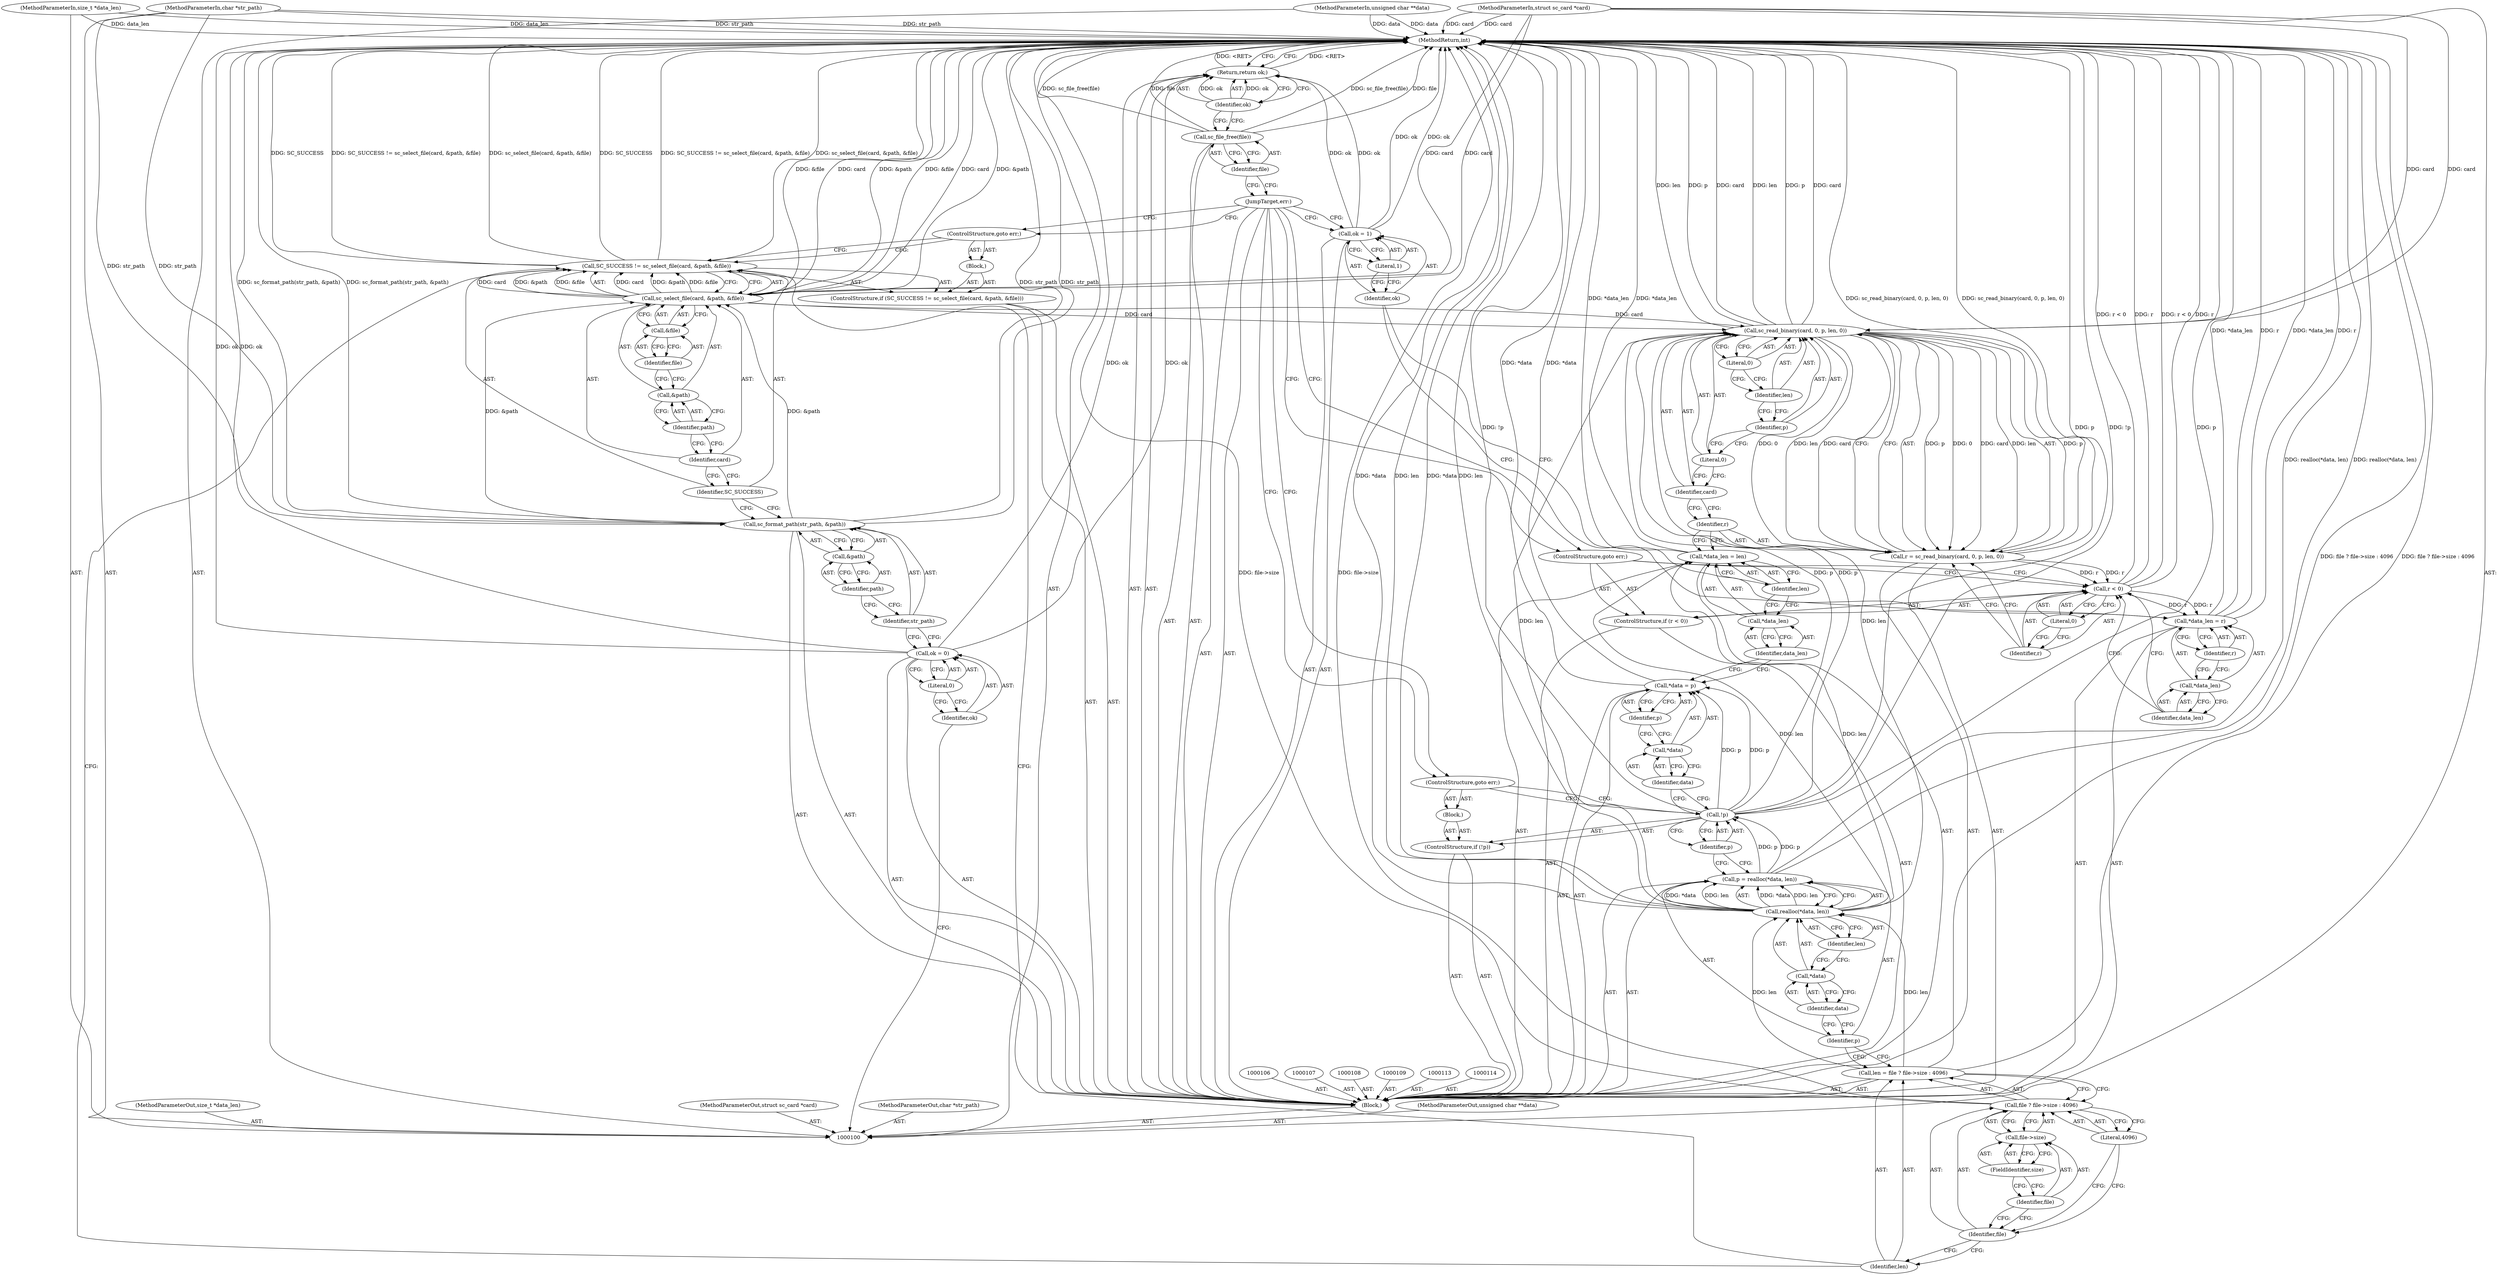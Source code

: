 digraph "1_OpenSC_360e95d45ac4123255a4c796db96337f332160ad#diff-d643a0fa169471dbf2912f4866dc49c5_10" {
"1000182" [label="(MethodReturn,int)"];
"1000101" [label="(MethodParameterIn,struct sc_card *card)"];
"1000261" [label="(MethodParameterOut,struct sc_card *card)"];
"1000102" [label="(MethodParameterIn,char *str_path)"];
"1000262" [label="(MethodParameterOut,char *str_path)"];
"1000103" [label="(MethodParameterIn,unsigned char **data)"];
"1000263" [label="(MethodParameterOut,unsigned char **data)"];
"1000104" [label="(MethodParameterIn,size_t *data_len)"];
"1000264" [label="(MethodParameterOut,size_t *data_len)"];
"1000115" [label="(Call,sc_format_path(str_path, &path))"];
"1000116" [label="(Identifier,str_path)"];
"1000117" [label="(Call,&path)"];
"1000118" [label="(Identifier,path)"];
"1000119" [label="(ControlStructure,if (SC_SUCCESS != sc_select_file(card, &path, &file)))"];
"1000122" [label="(Call,sc_select_file(card, &path, &file))"];
"1000123" [label="(Identifier,card)"];
"1000124" [label="(Call,&path)"];
"1000125" [label="(Identifier,path)"];
"1000126" [label="(Call,&file)"];
"1000127" [label="(Identifier,file)"];
"1000120" [label="(Call,SC_SUCCESS != sc_select_file(card, &path, &file))"];
"1000121" [label="(Identifier,SC_SUCCESS)"];
"1000128" [label="(Block,)"];
"1000129" [label="(ControlStructure,goto err;)"];
"1000130" [label="(Call,len = file ? file->size : 4096)"];
"1000131" [label="(Identifier,len)"];
"1000134" [label="(Call,file->size)"];
"1000135" [label="(Identifier,file)"];
"1000136" [label="(FieldIdentifier,size)"];
"1000137" [label="(Literal,4096)"];
"1000132" [label="(Call,file ? file->size : 4096)"];
"1000133" [label="(Identifier,file)"];
"1000141" [label="(Call,*data)"];
"1000142" [label="(Identifier,data)"];
"1000138" [label="(Call,p = realloc(*data, len))"];
"1000139" [label="(Identifier,p)"];
"1000143" [label="(Identifier,len)"];
"1000140" [label="(Call,realloc(*data, len))"];
"1000147" [label="(Block,)"];
"1000144" [label="(ControlStructure,if (!p))"];
"1000145" [label="(Call,!p)"];
"1000146" [label="(Identifier,p)"];
"1000148" [label="(ControlStructure,goto err;)"];
"1000105" [label="(Block,)"];
"1000149" [label="(Call,*data = p)"];
"1000150" [label="(Call,*data)"];
"1000151" [label="(Identifier,data)"];
"1000152" [label="(Identifier,p)"];
"1000153" [label="(Call,*data_len = len)"];
"1000154" [label="(Call,*data_len)"];
"1000156" [label="(Identifier,len)"];
"1000155" [label="(Identifier,data_len)"];
"1000157" [label="(Call,r = sc_read_binary(card, 0, p, len, 0))"];
"1000158" [label="(Identifier,r)"];
"1000160" [label="(Identifier,card)"];
"1000161" [label="(Literal,0)"];
"1000162" [label="(Identifier,p)"];
"1000163" [label="(Identifier,len)"];
"1000164" [label="(Literal,0)"];
"1000159" [label="(Call,sc_read_binary(card, 0, p, len, 0))"];
"1000165" [label="(ControlStructure,if (r < 0))"];
"1000166" [label="(Call,r < 0)"];
"1000167" [label="(Identifier,r)"];
"1000168" [label="(Literal,0)"];
"1000169" [label="(ControlStructure,goto err;)"];
"1000170" [label="(Call,*data_len = r)"];
"1000171" [label="(Call,*data_len)"];
"1000173" [label="(Identifier,r)"];
"1000172" [label="(Identifier,data_len)"];
"1000174" [label="(Call,ok = 1)"];
"1000175" [label="(Identifier,ok)"];
"1000176" [label="(Literal,1)"];
"1000177" [label="(JumpTarget,err:)"];
"1000178" [label="(Call,sc_file_free(file))"];
"1000179" [label="(Identifier,file)"];
"1000180" [label="(Return,return ok;)"];
"1000181" [label="(Identifier,ok)"];
"1000112" [label="(Literal,0)"];
"1000110" [label="(Call,ok = 0)"];
"1000111" [label="(Identifier,ok)"];
"1000182" -> "1000100"  [label="AST: "];
"1000182" -> "1000180"  [label="CFG: "];
"1000159" -> "1000182"  [label="DDG: card"];
"1000159" -> "1000182"  [label="DDG: len"];
"1000159" -> "1000182"  [label="DDG: p"];
"1000102" -> "1000182"  [label="DDG: str_path"];
"1000153" -> "1000182"  [label="DDG: *data_len"];
"1000122" -> "1000182"  [label="DDG: &path"];
"1000122" -> "1000182"  [label="DDG: &file"];
"1000122" -> "1000182"  [label="DDG: card"];
"1000178" -> "1000182"  [label="DDG: sc_file_free(file)"];
"1000178" -> "1000182"  [label="DDG: file"];
"1000157" -> "1000182"  [label="DDG: sc_read_binary(card, 0, p, len, 0)"];
"1000104" -> "1000182"  [label="DDG: data_len"];
"1000130" -> "1000182"  [label="DDG: file ? file->size : 4096"];
"1000140" -> "1000182"  [label="DDG: *data"];
"1000140" -> "1000182"  [label="DDG: len"];
"1000166" -> "1000182"  [label="DDG: r < 0"];
"1000166" -> "1000182"  [label="DDG: r"];
"1000138" -> "1000182"  [label="DDG: realloc(*data, len)"];
"1000103" -> "1000182"  [label="DDG: data"];
"1000132" -> "1000182"  [label="DDG: file->size"];
"1000115" -> "1000182"  [label="DDG: sc_format_path(str_path, &path)"];
"1000115" -> "1000182"  [label="DDG: str_path"];
"1000120" -> "1000182"  [label="DDG: SC_SUCCESS"];
"1000120" -> "1000182"  [label="DDG: SC_SUCCESS != sc_select_file(card, &path, &file)"];
"1000120" -> "1000182"  [label="DDG: sc_select_file(card, &path, &file)"];
"1000101" -> "1000182"  [label="DDG: card"];
"1000170" -> "1000182"  [label="DDG: r"];
"1000170" -> "1000182"  [label="DDG: *data_len"];
"1000145" -> "1000182"  [label="DDG: !p"];
"1000145" -> "1000182"  [label="DDG: p"];
"1000149" -> "1000182"  [label="DDG: *data"];
"1000110" -> "1000182"  [label="DDG: ok"];
"1000174" -> "1000182"  [label="DDG: ok"];
"1000180" -> "1000182"  [label="DDG: <RET>"];
"1000101" -> "1000100"  [label="AST: "];
"1000101" -> "1000182"  [label="DDG: card"];
"1000101" -> "1000122"  [label="DDG: card"];
"1000101" -> "1000159"  [label="DDG: card"];
"1000261" -> "1000100"  [label="AST: "];
"1000102" -> "1000100"  [label="AST: "];
"1000102" -> "1000182"  [label="DDG: str_path"];
"1000102" -> "1000115"  [label="DDG: str_path"];
"1000262" -> "1000100"  [label="AST: "];
"1000103" -> "1000100"  [label="AST: "];
"1000103" -> "1000182"  [label="DDG: data"];
"1000263" -> "1000100"  [label="AST: "];
"1000104" -> "1000100"  [label="AST: "];
"1000104" -> "1000182"  [label="DDG: data_len"];
"1000264" -> "1000100"  [label="AST: "];
"1000115" -> "1000105"  [label="AST: "];
"1000115" -> "1000117"  [label="CFG: "];
"1000116" -> "1000115"  [label="AST: "];
"1000117" -> "1000115"  [label="AST: "];
"1000121" -> "1000115"  [label="CFG: "];
"1000115" -> "1000182"  [label="DDG: sc_format_path(str_path, &path)"];
"1000115" -> "1000182"  [label="DDG: str_path"];
"1000102" -> "1000115"  [label="DDG: str_path"];
"1000115" -> "1000122"  [label="DDG: &path"];
"1000116" -> "1000115"  [label="AST: "];
"1000116" -> "1000110"  [label="CFG: "];
"1000118" -> "1000116"  [label="CFG: "];
"1000117" -> "1000115"  [label="AST: "];
"1000117" -> "1000118"  [label="CFG: "];
"1000118" -> "1000117"  [label="AST: "];
"1000115" -> "1000117"  [label="CFG: "];
"1000118" -> "1000117"  [label="AST: "];
"1000118" -> "1000116"  [label="CFG: "];
"1000117" -> "1000118"  [label="CFG: "];
"1000119" -> "1000105"  [label="AST: "];
"1000120" -> "1000119"  [label="AST: "];
"1000128" -> "1000119"  [label="AST: "];
"1000122" -> "1000120"  [label="AST: "];
"1000122" -> "1000126"  [label="CFG: "];
"1000123" -> "1000122"  [label="AST: "];
"1000124" -> "1000122"  [label="AST: "];
"1000126" -> "1000122"  [label="AST: "];
"1000120" -> "1000122"  [label="CFG: "];
"1000122" -> "1000182"  [label="DDG: &path"];
"1000122" -> "1000182"  [label="DDG: &file"];
"1000122" -> "1000182"  [label="DDG: card"];
"1000122" -> "1000120"  [label="DDG: card"];
"1000122" -> "1000120"  [label="DDG: &path"];
"1000122" -> "1000120"  [label="DDG: &file"];
"1000101" -> "1000122"  [label="DDG: card"];
"1000115" -> "1000122"  [label="DDG: &path"];
"1000122" -> "1000159"  [label="DDG: card"];
"1000123" -> "1000122"  [label="AST: "];
"1000123" -> "1000121"  [label="CFG: "];
"1000125" -> "1000123"  [label="CFG: "];
"1000124" -> "1000122"  [label="AST: "];
"1000124" -> "1000125"  [label="CFG: "];
"1000125" -> "1000124"  [label="AST: "];
"1000127" -> "1000124"  [label="CFG: "];
"1000125" -> "1000124"  [label="AST: "];
"1000125" -> "1000123"  [label="CFG: "];
"1000124" -> "1000125"  [label="CFG: "];
"1000126" -> "1000122"  [label="AST: "];
"1000126" -> "1000127"  [label="CFG: "];
"1000127" -> "1000126"  [label="AST: "];
"1000122" -> "1000126"  [label="CFG: "];
"1000127" -> "1000126"  [label="AST: "];
"1000127" -> "1000124"  [label="CFG: "];
"1000126" -> "1000127"  [label="CFG: "];
"1000120" -> "1000119"  [label="AST: "];
"1000120" -> "1000122"  [label="CFG: "];
"1000121" -> "1000120"  [label="AST: "];
"1000122" -> "1000120"  [label="AST: "];
"1000129" -> "1000120"  [label="CFG: "];
"1000131" -> "1000120"  [label="CFG: "];
"1000120" -> "1000182"  [label="DDG: SC_SUCCESS"];
"1000120" -> "1000182"  [label="DDG: SC_SUCCESS != sc_select_file(card, &path, &file)"];
"1000120" -> "1000182"  [label="DDG: sc_select_file(card, &path, &file)"];
"1000122" -> "1000120"  [label="DDG: card"];
"1000122" -> "1000120"  [label="DDG: &path"];
"1000122" -> "1000120"  [label="DDG: &file"];
"1000121" -> "1000120"  [label="AST: "];
"1000121" -> "1000115"  [label="CFG: "];
"1000123" -> "1000121"  [label="CFG: "];
"1000128" -> "1000119"  [label="AST: "];
"1000129" -> "1000128"  [label="AST: "];
"1000129" -> "1000128"  [label="AST: "];
"1000129" -> "1000120"  [label="CFG: "];
"1000177" -> "1000129"  [label="CFG: "];
"1000130" -> "1000105"  [label="AST: "];
"1000130" -> "1000132"  [label="CFG: "];
"1000131" -> "1000130"  [label="AST: "];
"1000132" -> "1000130"  [label="AST: "];
"1000139" -> "1000130"  [label="CFG: "];
"1000130" -> "1000182"  [label="DDG: file ? file->size : 4096"];
"1000130" -> "1000140"  [label="DDG: len"];
"1000131" -> "1000130"  [label="AST: "];
"1000131" -> "1000120"  [label="CFG: "];
"1000133" -> "1000131"  [label="CFG: "];
"1000134" -> "1000132"  [label="AST: "];
"1000134" -> "1000136"  [label="CFG: "];
"1000135" -> "1000134"  [label="AST: "];
"1000136" -> "1000134"  [label="AST: "];
"1000132" -> "1000134"  [label="CFG: "];
"1000135" -> "1000134"  [label="AST: "];
"1000135" -> "1000133"  [label="CFG: "];
"1000136" -> "1000135"  [label="CFG: "];
"1000136" -> "1000134"  [label="AST: "];
"1000136" -> "1000135"  [label="CFG: "];
"1000134" -> "1000136"  [label="CFG: "];
"1000137" -> "1000132"  [label="AST: "];
"1000137" -> "1000133"  [label="CFG: "];
"1000132" -> "1000137"  [label="CFG: "];
"1000132" -> "1000130"  [label="AST: "];
"1000132" -> "1000134"  [label="CFG: "];
"1000132" -> "1000137"  [label="CFG: "];
"1000133" -> "1000132"  [label="AST: "];
"1000134" -> "1000132"  [label="AST: "];
"1000137" -> "1000132"  [label="AST: "];
"1000130" -> "1000132"  [label="CFG: "];
"1000132" -> "1000182"  [label="DDG: file->size"];
"1000133" -> "1000132"  [label="AST: "];
"1000133" -> "1000131"  [label="CFG: "];
"1000135" -> "1000133"  [label="CFG: "];
"1000137" -> "1000133"  [label="CFG: "];
"1000141" -> "1000140"  [label="AST: "];
"1000141" -> "1000142"  [label="CFG: "];
"1000142" -> "1000141"  [label="AST: "];
"1000143" -> "1000141"  [label="CFG: "];
"1000142" -> "1000141"  [label="AST: "];
"1000142" -> "1000139"  [label="CFG: "];
"1000141" -> "1000142"  [label="CFG: "];
"1000138" -> "1000105"  [label="AST: "];
"1000138" -> "1000140"  [label="CFG: "];
"1000139" -> "1000138"  [label="AST: "];
"1000140" -> "1000138"  [label="AST: "];
"1000146" -> "1000138"  [label="CFG: "];
"1000138" -> "1000182"  [label="DDG: realloc(*data, len)"];
"1000140" -> "1000138"  [label="DDG: *data"];
"1000140" -> "1000138"  [label="DDG: len"];
"1000138" -> "1000145"  [label="DDG: p"];
"1000139" -> "1000138"  [label="AST: "];
"1000139" -> "1000130"  [label="CFG: "];
"1000142" -> "1000139"  [label="CFG: "];
"1000143" -> "1000140"  [label="AST: "];
"1000143" -> "1000141"  [label="CFG: "];
"1000140" -> "1000143"  [label="CFG: "];
"1000140" -> "1000138"  [label="AST: "];
"1000140" -> "1000143"  [label="CFG: "];
"1000141" -> "1000140"  [label="AST: "];
"1000143" -> "1000140"  [label="AST: "];
"1000138" -> "1000140"  [label="CFG: "];
"1000140" -> "1000182"  [label="DDG: *data"];
"1000140" -> "1000182"  [label="DDG: len"];
"1000140" -> "1000138"  [label="DDG: *data"];
"1000140" -> "1000138"  [label="DDG: len"];
"1000130" -> "1000140"  [label="DDG: len"];
"1000140" -> "1000153"  [label="DDG: len"];
"1000140" -> "1000159"  [label="DDG: len"];
"1000147" -> "1000144"  [label="AST: "];
"1000148" -> "1000147"  [label="AST: "];
"1000144" -> "1000105"  [label="AST: "];
"1000145" -> "1000144"  [label="AST: "];
"1000147" -> "1000144"  [label="AST: "];
"1000145" -> "1000144"  [label="AST: "];
"1000145" -> "1000146"  [label="CFG: "];
"1000146" -> "1000145"  [label="AST: "];
"1000148" -> "1000145"  [label="CFG: "];
"1000151" -> "1000145"  [label="CFG: "];
"1000145" -> "1000182"  [label="DDG: !p"];
"1000145" -> "1000182"  [label="DDG: p"];
"1000138" -> "1000145"  [label="DDG: p"];
"1000145" -> "1000149"  [label="DDG: p"];
"1000145" -> "1000159"  [label="DDG: p"];
"1000146" -> "1000145"  [label="AST: "];
"1000146" -> "1000138"  [label="CFG: "];
"1000145" -> "1000146"  [label="CFG: "];
"1000148" -> "1000147"  [label="AST: "];
"1000148" -> "1000145"  [label="CFG: "];
"1000177" -> "1000148"  [label="CFG: "];
"1000105" -> "1000100"  [label="AST: "];
"1000106" -> "1000105"  [label="AST: "];
"1000107" -> "1000105"  [label="AST: "];
"1000108" -> "1000105"  [label="AST: "];
"1000109" -> "1000105"  [label="AST: "];
"1000110" -> "1000105"  [label="AST: "];
"1000113" -> "1000105"  [label="AST: "];
"1000114" -> "1000105"  [label="AST: "];
"1000115" -> "1000105"  [label="AST: "];
"1000119" -> "1000105"  [label="AST: "];
"1000130" -> "1000105"  [label="AST: "];
"1000138" -> "1000105"  [label="AST: "];
"1000144" -> "1000105"  [label="AST: "];
"1000149" -> "1000105"  [label="AST: "];
"1000153" -> "1000105"  [label="AST: "];
"1000157" -> "1000105"  [label="AST: "];
"1000165" -> "1000105"  [label="AST: "];
"1000170" -> "1000105"  [label="AST: "];
"1000174" -> "1000105"  [label="AST: "];
"1000177" -> "1000105"  [label="AST: "];
"1000178" -> "1000105"  [label="AST: "];
"1000180" -> "1000105"  [label="AST: "];
"1000149" -> "1000105"  [label="AST: "];
"1000149" -> "1000152"  [label="CFG: "];
"1000150" -> "1000149"  [label="AST: "];
"1000152" -> "1000149"  [label="AST: "];
"1000155" -> "1000149"  [label="CFG: "];
"1000149" -> "1000182"  [label="DDG: *data"];
"1000145" -> "1000149"  [label="DDG: p"];
"1000150" -> "1000149"  [label="AST: "];
"1000150" -> "1000151"  [label="CFG: "];
"1000151" -> "1000150"  [label="AST: "];
"1000152" -> "1000150"  [label="CFG: "];
"1000151" -> "1000150"  [label="AST: "];
"1000151" -> "1000145"  [label="CFG: "];
"1000150" -> "1000151"  [label="CFG: "];
"1000152" -> "1000149"  [label="AST: "];
"1000152" -> "1000150"  [label="CFG: "];
"1000149" -> "1000152"  [label="CFG: "];
"1000153" -> "1000105"  [label="AST: "];
"1000153" -> "1000156"  [label="CFG: "];
"1000154" -> "1000153"  [label="AST: "];
"1000156" -> "1000153"  [label="AST: "];
"1000158" -> "1000153"  [label="CFG: "];
"1000153" -> "1000182"  [label="DDG: *data_len"];
"1000140" -> "1000153"  [label="DDG: len"];
"1000154" -> "1000153"  [label="AST: "];
"1000154" -> "1000155"  [label="CFG: "];
"1000155" -> "1000154"  [label="AST: "];
"1000156" -> "1000154"  [label="CFG: "];
"1000156" -> "1000153"  [label="AST: "];
"1000156" -> "1000154"  [label="CFG: "];
"1000153" -> "1000156"  [label="CFG: "];
"1000155" -> "1000154"  [label="AST: "];
"1000155" -> "1000149"  [label="CFG: "];
"1000154" -> "1000155"  [label="CFG: "];
"1000157" -> "1000105"  [label="AST: "];
"1000157" -> "1000159"  [label="CFG: "];
"1000158" -> "1000157"  [label="AST: "];
"1000159" -> "1000157"  [label="AST: "];
"1000167" -> "1000157"  [label="CFG: "];
"1000157" -> "1000182"  [label="DDG: sc_read_binary(card, 0, p, len, 0)"];
"1000159" -> "1000157"  [label="DDG: p"];
"1000159" -> "1000157"  [label="DDG: 0"];
"1000159" -> "1000157"  [label="DDG: card"];
"1000159" -> "1000157"  [label="DDG: len"];
"1000157" -> "1000166"  [label="DDG: r"];
"1000158" -> "1000157"  [label="AST: "];
"1000158" -> "1000153"  [label="CFG: "];
"1000160" -> "1000158"  [label="CFG: "];
"1000160" -> "1000159"  [label="AST: "];
"1000160" -> "1000158"  [label="CFG: "];
"1000161" -> "1000160"  [label="CFG: "];
"1000161" -> "1000159"  [label="AST: "];
"1000161" -> "1000160"  [label="CFG: "];
"1000162" -> "1000161"  [label="CFG: "];
"1000162" -> "1000159"  [label="AST: "];
"1000162" -> "1000161"  [label="CFG: "];
"1000163" -> "1000162"  [label="CFG: "];
"1000163" -> "1000159"  [label="AST: "];
"1000163" -> "1000162"  [label="CFG: "];
"1000164" -> "1000163"  [label="CFG: "];
"1000164" -> "1000159"  [label="AST: "];
"1000164" -> "1000163"  [label="CFG: "];
"1000159" -> "1000164"  [label="CFG: "];
"1000159" -> "1000157"  [label="AST: "];
"1000159" -> "1000164"  [label="CFG: "];
"1000160" -> "1000159"  [label="AST: "];
"1000161" -> "1000159"  [label="AST: "];
"1000162" -> "1000159"  [label="AST: "];
"1000163" -> "1000159"  [label="AST: "];
"1000164" -> "1000159"  [label="AST: "];
"1000157" -> "1000159"  [label="CFG: "];
"1000159" -> "1000182"  [label="DDG: card"];
"1000159" -> "1000182"  [label="DDG: len"];
"1000159" -> "1000182"  [label="DDG: p"];
"1000159" -> "1000157"  [label="DDG: p"];
"1000159" -> "1000157"  [label="DDG: 0"];
"1000159" -> "1000157"  [label="DDG: card"];
"1000159" -> "1000157"  [label="DDG: len"];
"1000122" -> "1000159"  [label="DDG: card"];
"1000101" -> "1000159"  [label="DDG: card"];
"1000145" -> "1000159"  [label="DDG: p"];
"1000140" -> "1000159"  [label="DDG: len"];
"1000165" -> "1000105"  [label="AST: "];
"1000166" -> "1000165"  [label="AST: "];
"1000169" -> "1000165"  [label="AST: "];
"1000166" -> "1000165"  [label="AST: "];
"1000166" -> "1000168"  [label="CFG: "];
"1000167" -> "1000166"  [label="AST: "];
"1000168" -> "1000166"  [label="AST: "];
"1000169" -> "1000166"  [label="CFG: "];
"1000172" -> "1000166"  [label="CFG: "];
"1000166" -> "1000182"  [label="DDG: r < 0"];
"1000166" -> "1000182"  [label="DDG: r"];
"1000157" -> "1000166"  [label="DDG: r"];
"1000166" -> "1000170"  [label="DDG: r"];
"1000167" -> "1000166"  [label="AST: "];
"1000167" -> "1000157"  [label="CFG: "];
"1000168" -> "1000167"  [label="CFG: "];
"1000168" -> "1000166"  [label="AST: "];
"1000168" -> "1000167"  [label="CFG: "];
"1000166" -> "1000168"  [label="CFG: "];
"1000169" -> "1000165"  [label="AST: "];
"1000169" -> "1000166"  [label="CFG: "];
"1000177" -> "1000169"  [label="CFG: "];
"1000170" -> "1000105"  [label="AST: "];
"1000170" -> "1000173"  [label="CFG: "];
"1000171" -> "1000170"  [label="AST: "];
"1000173" -> "1000170"  [label="AST: "];
"1000175" -> "1000170"  [label="CFG: "];
"1000170" -> "1000182"  [label="DDG: r"];
"1000170" -> "1000182"  [label="DDG: *data_len"];
"1000166" -> "1000170"  [label="DDG: r"];
"1000171" -> "1000170"  [label="AST: "];
"1000171" -> "1000172"  [label="CFG: "];
"1000172" -> "1000171"  [label="AST: "];
"1000173" -> "1000171"  [label="CFG: "];
"1000173" -> "1000170"  [label="AST: "];
"1000173" -> "1000171"  [label="CFG: "];
"1000170" -> "1000173"  [label="CFG: "];
"1000172" -> "1000171"  [label="AST: "];
"1000172" -> "1000166"  [label="CFG: "];
"1000171" -> "1000172"  [label="CFG: "];
"1000174" -> "1000105"  [label="AST: "];
"1000174" -> "1000176"  [label="CFG: "];
"1000175" -> "1000174"  [label="AST: "];
"1000176" -> "1000174"  [label="AST: "];
"1000177" -> "1000174"  [label="CFG: "];
"1000174" -> "1000182"  [label="DDG: ok"];
"1000174" -> "1000180"  [label="DDG: ok"];
"1000175" -> "1000174"  [label="AST: "];
"1000175" -> "1000170"  [label="CFG: "];
"1000176" -> "1000175"  [label="CFG: "];
"1000176" -> "1000174"  [label="AST: "];
"1000176" -> "1000175"  [label="CFG: "];
"1000174" -> "1000176"  [label="CFG: "];
"1000177" -> "1000105"  [label="AST: "];
"1000177" -> "1000174"  [label="CFG: "];
"1000177" -> "1000129"  [label="CFG: "];
"1000177" -> "1000148"  [label="CFG: "];
"1000177" -> "1000169"  [label="CFG: "];
"1000179" -> "1000177"  [label="CFG: "];
"1000178" -> "1000105"  [label="AST: "];
"1000178" -> "1000179"  [label="CFG: "];
"1000179" -> "1000178"  [label="AST: "];
"1000181" -> "1000178"  [label="CFG: "];
"1000178" -> "1000182"  [label="DDG: sc_file_free(file)"];
"1000178" -> "1000182"  [label="DDG: file"];
"1000179" -> "1000178"  [label="AST: "];
"1000179" -> "1000177"  [label="CFG: "];
"1000178" -> "1000179"  [label="CFG: "];
"1000180" -> "1000105"  [label="AST: "];
"1000180" -> "1000181"  [label="CFG: "];
"1000181" -> "1000180"  [label="AST: "];
"1000182" -> "1000180"  [label="CFG: "];
"1000180" -> "1000182"  [label="DDG: <RET>"];
"1000181" -> "1000180"  [label="DDG: ok"];
"1000110" -> "1000180"  [label="DDG: ok"];
"1000174" -> "1000180"  [label="DDG: ok"];
"1000181" -> "1000180"  [label="AST: "];
"1000181" -> "1000178"  [label="CFG: "];
"1000180" -> "1000181"  [label="CFG: "];
"1000181" -> "1000180"  [label="DDG: ok"];
"1000112" -> "1000110"  [label="AST: "];
"1000112" -> "1000111"  [label="CFG: "];
"1000110" -> "1000112"  [label="CFG: "];
"1000110" -> "1000105"  [label="AST: "];
"1000110" -> "1000112"  [label="CFG: "];
"1000111" -> "1000110"  [label="AST: "];
"1000112" -> "1000110"  [label="AST: "];
"1000116" -> "1000110"  [label="CFG: "];
"1000110" -> "1000182"  [label="DDG: ok"];
"1000110" -> "1000180"  [label="DDG: ok"];
"1000111" -> "1000110"  [label="AST: "];
"1000111" -> "1000100"  [label="CFG: "];
"1000112" -> "1000111"  [label="CFG: "];
}
